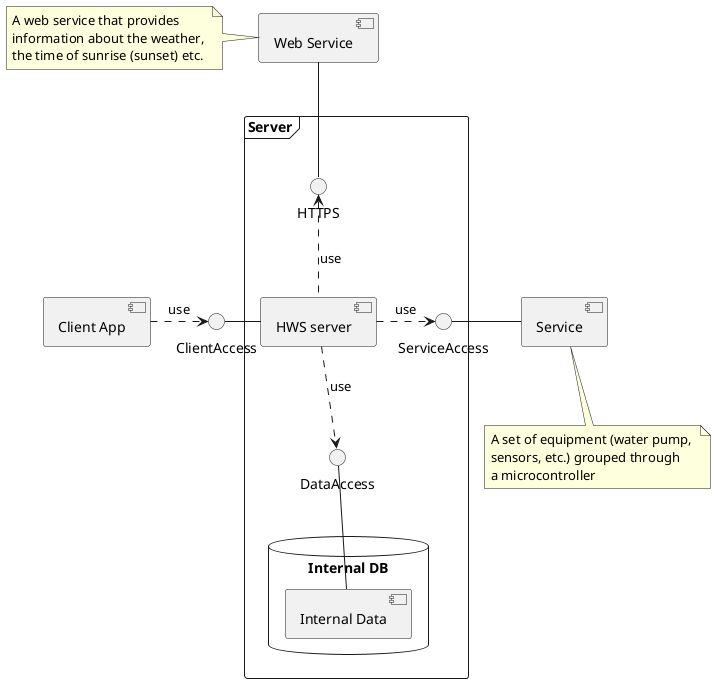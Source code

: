 @startuml System Structure
[Client App] -right.> ClientAccess : use

frame "Server" {
    [HWS server] -left- ClientAccess
    [HWS server] -up.> HTTPS : use
    [HWS server] -right.> ServiceAccess : use
    [HWS server] -down.> DataAccess : use

    database "Internal DB" {
        [Internal Data] -up- DataAccess
    }
}

[Service] -left- ServiceAccess
note bottom of [Service]
   A set of equipment (water pump, 
   sensors, etc.) grouped through 
   a microcontroller
end note

[Web Service] -down- HTTPS
note left of [Web Service]
    A web service that provides 
    information about the weather, 
    the time of sunrise (sunset) etc.
end note
@enduml
